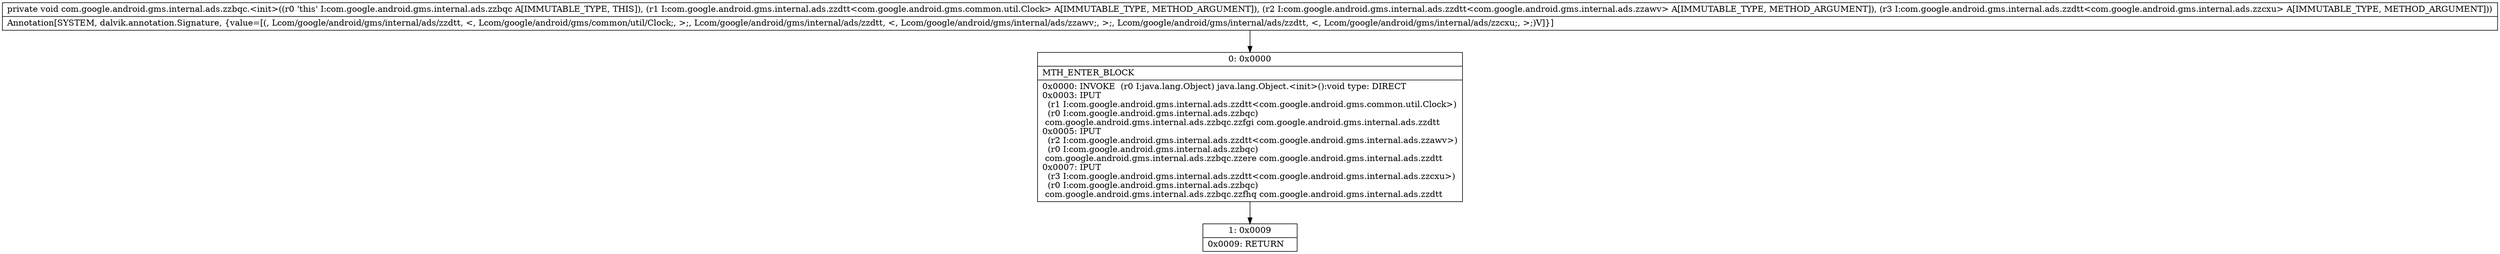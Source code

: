digraph "CFG forcom.google.android.gms.internal.ads.zzbqc.\<init\>(Lcom\/google\/android\/gms\/internal\/ads\/zzdtt;Lcom\/google\/android\/gms\/internal\/ads\/zzdtt;Lcom\/google\/android\/gms\/internal\/ads\/zzdtt;)V" {
Node_0 [shape=record,label="{0\:\ 0x0000|MTH_ENTER_BLOCK\l|0x0000: INVOKE  (r0 I:java.lang.Object) java.lang.Object.\<init\>():void type: DIRECT \l0x0003: IPUT  \l  (r1 I:com.google.android.gms.internal.ads.zzdtt\<com.google.android.gms.common.util.Clock\>)\l  (r0 I:com.google.android.gms.internal.ads.zzbqc)\l com.google.android.gms.internal.ads.zzbqc.zzfgi com.google.android.gms.internal.ads.zzdtt \l0x0005: IPUT  \l  (r2 I:com.google.android.gms.internal.ads.zzdtt\<com.google.android.gms.internal.ads.zzawv\>)\l  (r0 I:com.google.android.gms.internal.ads.zzbqc)\l com.google.android.gms.internal.ads.zzbqc.zzere com.google.android.gms.internal.ads.zzdtt \l0x0007: IPUT  \l  (r3 I:com.google.android.gms.internal.ads.zzdtt\<com.google.android.gms.internal.ads.zzcxu\>)\l  (r0 I:com.google.android.gms.internal.ads.zzbqc)\l com.google.android.gms.internal.ads.zzbqc.zzfhq com.google.android.gms.internal.ads.zzdtt \l}"];
Node_1 [shape=record,label="{1\:\ 0x0009|0x0009: RETURN   \l}"];
MethodNode[shape=record,label="{private void com.google.android.gms.internal.ads.zzbqc.\<init\>((r0 'this' I:com.google.android.gms.internal.ads.zzbqc A[IMMUTABLE_TYPE, THIS]), (r1 I:com.google.android.gms.internal.ads.zzdtt\<com.google.android.gms.common.util.Clock\> A[IMMUTABLE_TYPE, METHOD_ARGUMENT]), (r2 I:com.google.android.gms.internal.ads.zzdtt\<com.google.android.gms.internal.ads.zzawv\> A[IMMUTABLE_TYPE, METHOD_ARGUMENT]), (r3 I:com.google.android.gms.internal.ads.zzdtt\<com.google.android.gms.internal.ads.zzcxu\> A[IMMUTABLE_TYPE, METHOD_ARGUMENT]))  | Annotation[SYSTEM, dalvik.annotation.Signature, \{value=[(, Lcom\/google\/android\/gms\/internal\/ads\/zzdtt, \<, Lcom\/google\/android\/gms\/common\/util\/Clock;, \>;, Lcom\/google\/android\/gms\/internal\/ads\/zzdtt, \<, Lcom\/google\/android\/gms\/internal\/ads\/zzawv;, \>;, Lcom\/google\/android\/gms\/internal\/ads\/zzdtt, \<, Lcom\/google\/android\/gms\/internal\/ads\/zzcxu;, \>;)V]\}]\l}"];
MethodNode -> Node_0;
Node_0 -> Node_1;
}

